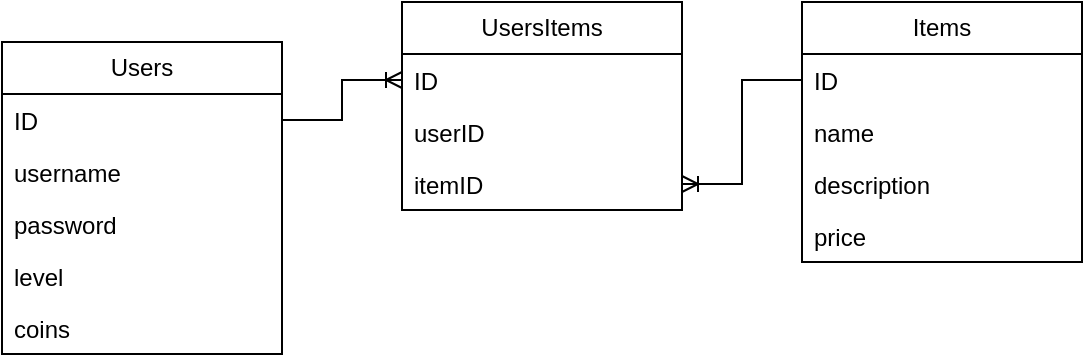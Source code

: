 <mxfile version="26.0.15">
  <diagram name="Page-1" id="O1LyY64jNRROc2403IxM">
    <mxGraphModel dx="1221" dy="725" grid="1" gridSize="10" guides="1" tooltips="1" connect="1" arrows="1" fold="1" page="1" pageScale="1" pageWidth="850" pageHeight="1100" math="0" shadow="0">
      <root>
        <mxCell id="0" />
        <mxCell id="1" parent="0" />
        <mxCell id="2NMq8UMvylQbEkLMSks0-5" value="Users" style="swimlane;fontStyle=0;childLayout=stackLayout;horizontal=1;startSize=26;fillColor=none;horizontalStack=0;resizeParent=1;resizeParentMax=0;resizeLast=0;collapsible=1;marginBottom=0;whiteSpace=wrap;html=1;" vertex="1" parent="1">
          <mxGeometry x="60" y="240" width="140" height="156" as="geometry" />
        </mxCell>
        <mxCell id="2NMq8UMvylQbEkLMSks0-6" value="ID" style="text;strokeColor=none;fillColor=none;align=left;verticalAlign=top;spacingLeft=4;spacingRight=4;overflow=hidden;rotatable=0;points=[[0,0.5],[1,0.5]];portConstraint=eastwest;whiteSpace=wrap;html=1;" vertex="1" parent="2NMq8UMvylQbEkLMSks0-5">
          <mxGeometry y="26" width="140" height="26" as="geometry" />
        </mxCell>
        <mxCell id="2NMq8UMvylQbEkLMSks0-7" value="username" style="text;strokeColor=none;fillColor=none;align=left;verticalAlign=top;spacingLeft=4;spacingRight=4;overflow=hidden;rotatable=0;points=[[0,0.5],[1,0.5]];portConstraint=eastwest;whiteSpace=wrap;html=1;" vertex="1" parent="2NMq8UMvylQbEkLMSks0-5">
          <mxGeometry y="52" width="140" height="26" as="geometry" />
        </mxCell>
        <mxCell id="2NMq8UMvylQbEkLMSks0-8" value="password&lt;div&gt;&lt;br&gt;&lt;/div&gt;" style="text;strokeColor=none;fillColor=none;align=left;verticalAlign=top;spacingLeft=4;spacingRight=4;overflow=hidden;rotatable=0;points=[[0,0.5],[1,0.5]];portConstraint=eastwest;whiteSpace=wrap;html=1;" vertex="1" parent="2NMq8UMvylQbEkLMSks0-5">
          <mxGeometry y="78" width="140" height="26" as="geometry" />
        </mxCell>
        <mxCell id="2NMq8UMvylQbEkLMSks0-9" value="&lt;div&gt;level&lt;/div&gt;" style="text;strokeColor=none;fillColor=none;align=left;verticalAlign=top;spacingLeft=4;spacingRight=4;overflow=hidden;rotatable=0;points=[[0,0.5],[1,0.5]];portConstraint=eastwest;whiteSpace=wrap;html=1;" vertex="1" parent="2NMq8UMvylQbEkLMSks0-5">
          <mxGeometry y="104" width="140" height="26" as="geometry" />
        </mxCell>
        <mxCell id="2NMq8UMvylQbEkLMSks0-10" value="&lt;div&gt;coins&lt;/div&gt;" style="text;strokeColor=none;fillColor=none;align=left;verticalAlign=top;spacingLeft=4;spacingRight=4;overflow=hidden;rotatable=0;points=[[0,0.5],[1,0.5]];portConstraint=eastwest;whiteSpace=wrap;html=1;" vertex="1" parent="2NMq8UMvylQbEkLMSks0-5">
          <mxGeometry y="130" width="140" height="26" as="geometry" />
        </mxCell>
        <mxCell id="2NMq8UMvylQbEkLMSks0-11" value="Items" style="swimlane;fontStyle=0;childLayout=stackLayout;horizontal=1;startSize=26;fillColor=none;horizontalStack=0;resizeParent=1;resizeParentMax=0;resizeLast=0;collapsible=1;marginBottom=0;whiteSpace=wrap;html=1;" vertex="1" parent="1">
          <mxGeometry x="460" y="220" width="140" height="130" as="geometry" />
        </mxCell>
        <mxCell id="2NMq8UMvylQbEkLMSks0-12" value="ID" style="text;strokeColor=none;fillColor=none;align=left;verticalAlign=top;spacingLeft=4;spacingRight=4;overflow=hidden;rotatable=0;points=[[0,0.5],[1,0.5]];portConstraint=eastwest;whiteSpace=wrap;html=1;" vertex="1" parent="2NMq8UMvylQbEkLMSks0-11">
          <mxGeometry y="26" width="140" height="26" as="geometry" />
        </mxCell>
        <mxCell id="2NMq8UMvylQbEkLMSks0-13" value="name" style="text;strokeColor=none;fillColor=none;align=left;verticalAlign=top;spacingLeft=4;spacingRight=4;overflow=hidden;rotatable=0;points=[[0,0.5],[1,0.5]];portConstraint=eastwest;whiteSpace=wrap;html=1;" vertex="1" parent="2NMq8UMvylQbEkLMSks0-11">
          <mxGeometry y="52" width="140" height="26" as="geometry" />
        </mxCell>
        <mxCell id="2NMq8UMvylQbEkLMSks0-14" value="description" style="text;strokeColor=none;fillColor=none;align=left;verticalAlign=top;spacingLeft=4;spacingRight=4;overflow=hidden;rotatable=0;points=[[0,0.5],[1,0.5]];portConstraint=eastwest;whiteSpace=wrap;html=1;" vertex="1" parent="2NMq8UMvylQbEkLMSks0-11">
          <mxGeometry y="78" width="140" height="26" as="geometry" />
        </mxCell>
        <mxCell id="2NMq8UMvylQbEkLMSks0-15" value="price" style="text;strokeColor=none;fillColor=none;align=left;verticalAlign=top;spacingLeft=4;spacingRight=4;overflow=hidden;rotatable=0;points=[[0,0.5],[1,0.5]];portConstraint=eastwest;whiteSpace=wrap;html=1;" vertex="1" parent="2NMq8UMvylQbEkLMSks0-11">
          <mxGeometry y="104" width="140" height="26" as="geometry" />
        </mxCell>
        <mxCell id="2NMq8UMvylQbEkLMSks0-17" value="UsersItems" style="swimlane;fontStyle=0;childLayout=stackLayout;horizontal=1;startSize=26;fillColor=none;horizontalStack=0;resizeParent=1;resizeParentMax=0;resizeLast=0;collapsible=1;marginBottom=0;whiteSpace=wrap;html=1;" vertex="1" parent="1">
          <mxGeometry x="260" y="220" width="140" height="104" as="geometry" />
        </mxCell>
        <mxCell id="2NMq8UMvylQbEkLMSks0-24" value="ID" style="text;strokeColor=none;fillColor=none;align=left;verticalAlign=top;spacingLeft=4;spacingRight=4;overflow=hidden;rotatable=0;points=[[0,0.5],[1,0.5]];portConstraint=eastwest;whiteSpace=wrap;html=1;" vertex="1" parent="2NMq8UMvylQbEkLMSks0-17">
          <mxGeometry y="26" width="140" height="26" as="geometry" />
        </mxCell>
        <mxCell id="2NMq8UMvylQbEkLMSks0-18" value="userID" style="text;strokeColor=none;fillColor=none;align=left;verticalAlign=top;spacingLeft=4;spacingRight=4;overflow=hidden;rotatable=0;points=[[0,0.5],[1,0.5]];portConstraint=eastwest;whiteSpace=wrap;html=1;" vertex="1" parent="2NMq8UMvylQbEkLMSks0-17">
          <mxGeometry y="52" width="140" height="26" as="geometry" />
        </mxCell>
        <mxCell id="2NMq8UMvylQbEkLMSks0-19" value="itemID" style="text;strokeColor=none;fillColor=none;align=left;verticalAlign=top;spacingLeft=4;spacingRight=4;overflow=hidden;rotatable=0;points=[[0,0.5],[1,0.5]];portConstraint=eastwest;whiteSpace=wrap;html=1;" vertex="1" parent="2NMq8UMvylQbEkLMSks0-17">
          <mxGeometry y="78" width="140" height="26" as="geometry" />
        </mxCell>
        <mxCell id="2NMq8UMvylQbEkLMSks0-21" value="" style="edgeStyle=entityRelationEdgeStyle;fontSize=12;html=1;endArrow=ERoneToMany;rounded=0;entryX=0;entryY=0.5;entryDx=0;entryDy=0;" edge="1" parent="1" source="2NMq8UMvylQbEkLMSks0-6" target="2NMq8UMvylQbEkLMSks0-24">
          <mxGeometry width="100" height="100" relative="1" as="geometry">
            <mxPoint x="370" y="420" as="sourcePoint" />
            <mxPoint x="470" y="320" as="targetPoint" />
          </mxGeometry>
        </mxCell>
        <mxCell id="2NMq8UMvylQbEkLMSks0-22" value="" style="edgeStyle=entityRelationEdgeStyle;fontSize=12;html=1;endArrow=ERoneToMany;rounded=0;exitX=0;exitY=0.5;exitDx=0;exitDy=0;" edge="1" parent="1" source="2NMq8UMvylQbEkLMSks0-12" target="2NMq8UMvylQbEkLMSks0-19">
          <mxGeometry width="100" height="100" relative="1" as="geometry">
            <mxPoint x="340" y="500" as="sourcePoint" />
            <mxPoint x="440" y="400" as="targetPoint" />
          </mxGeometry>
        </mxCell>
      </root>
    </mxGraphModel>
  </diagram>
</mxfile>
